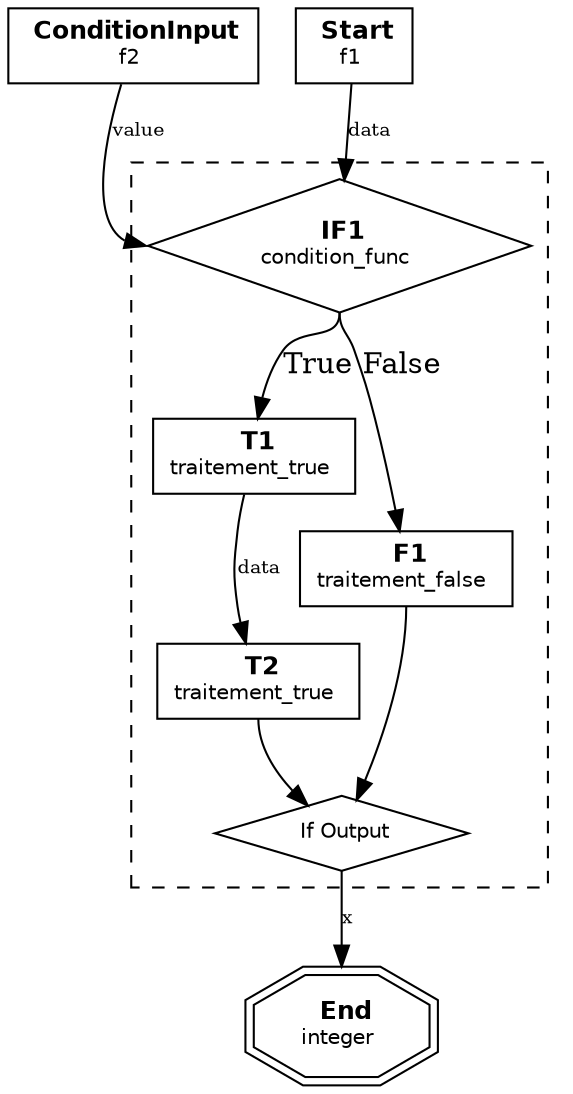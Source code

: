 digraph Pipeline {
  rankdir=TB;
  node [fontsize=12 fontname="Helvetica"];
  "Start" [shape=box, label=< <B>Start</B><BR/><FONT POINT-SIZE="10">f1</FONT> >];
  "ConditionInput" [shape=box, label=< <B>ConditionInput</B><BR/><FONT POINT-SIZE="10">f2</FONT> >];
  subgraph cluster_IF1 {
    style=dashed;
    "IF1" [shape=diamond, label=< <B>IF1</B><BR/><FONT POINT-SIZE="10">condition_func</FONT> >];
subgraph Pipeline {
  rankdir=TB;
  node [fontsize=12 fontname="Helvetica"];
  "IF1_T_T1" [shape=box, label=< <B>T1</B><BR/><FONT POINT-SIZE="10">traitement_true</FONT> >];
  "IF1_T_T2" [shape=box, label=< <B>T2</B><BR/><FONT POINT-SIZE="10">traitement_true</FONT> >];
  "IF1_T_T1" -> "IF1_T_T2" [label="data", fontsize=9];
}
subgraph Pipeline {
  rankdir=TB;
  node [fontsize=12 fontname="Helvetica"];
  "IF1_F_F1" [shape=box, label=< <B>F1</B><BR/><FONT POINT-SIZE="10">traitement_false</FONT> >];
}
    "IF1" -> "IF1_T_T1" [label="True", tailport=s];
    "IF1" -> "IF1_F_F1" [label="False", tailport=s];
    "IF1_output" [shape=diamond, label=< <FONT POINT-SIZE="10"> If Output</FONT> >];
    "IF1_T_T2" -> "IF1_output" [tailport=s];
    "IF1_F_F1" -> "IF1_output" [tailport=s];
  }
  "End" [shape=doubleoctagon, label=< <B>End</B><BR/><FONT POINT-SIZE="10">integer</FONT> >];
  "ConditionInput" -> "IF1" [label="value", fontsize=9, headport=w];
  "Start" -> "IF1" [label="data", fontsize=9];
  "IF1_output" -> "End" [label="x", fontsize=9];
}